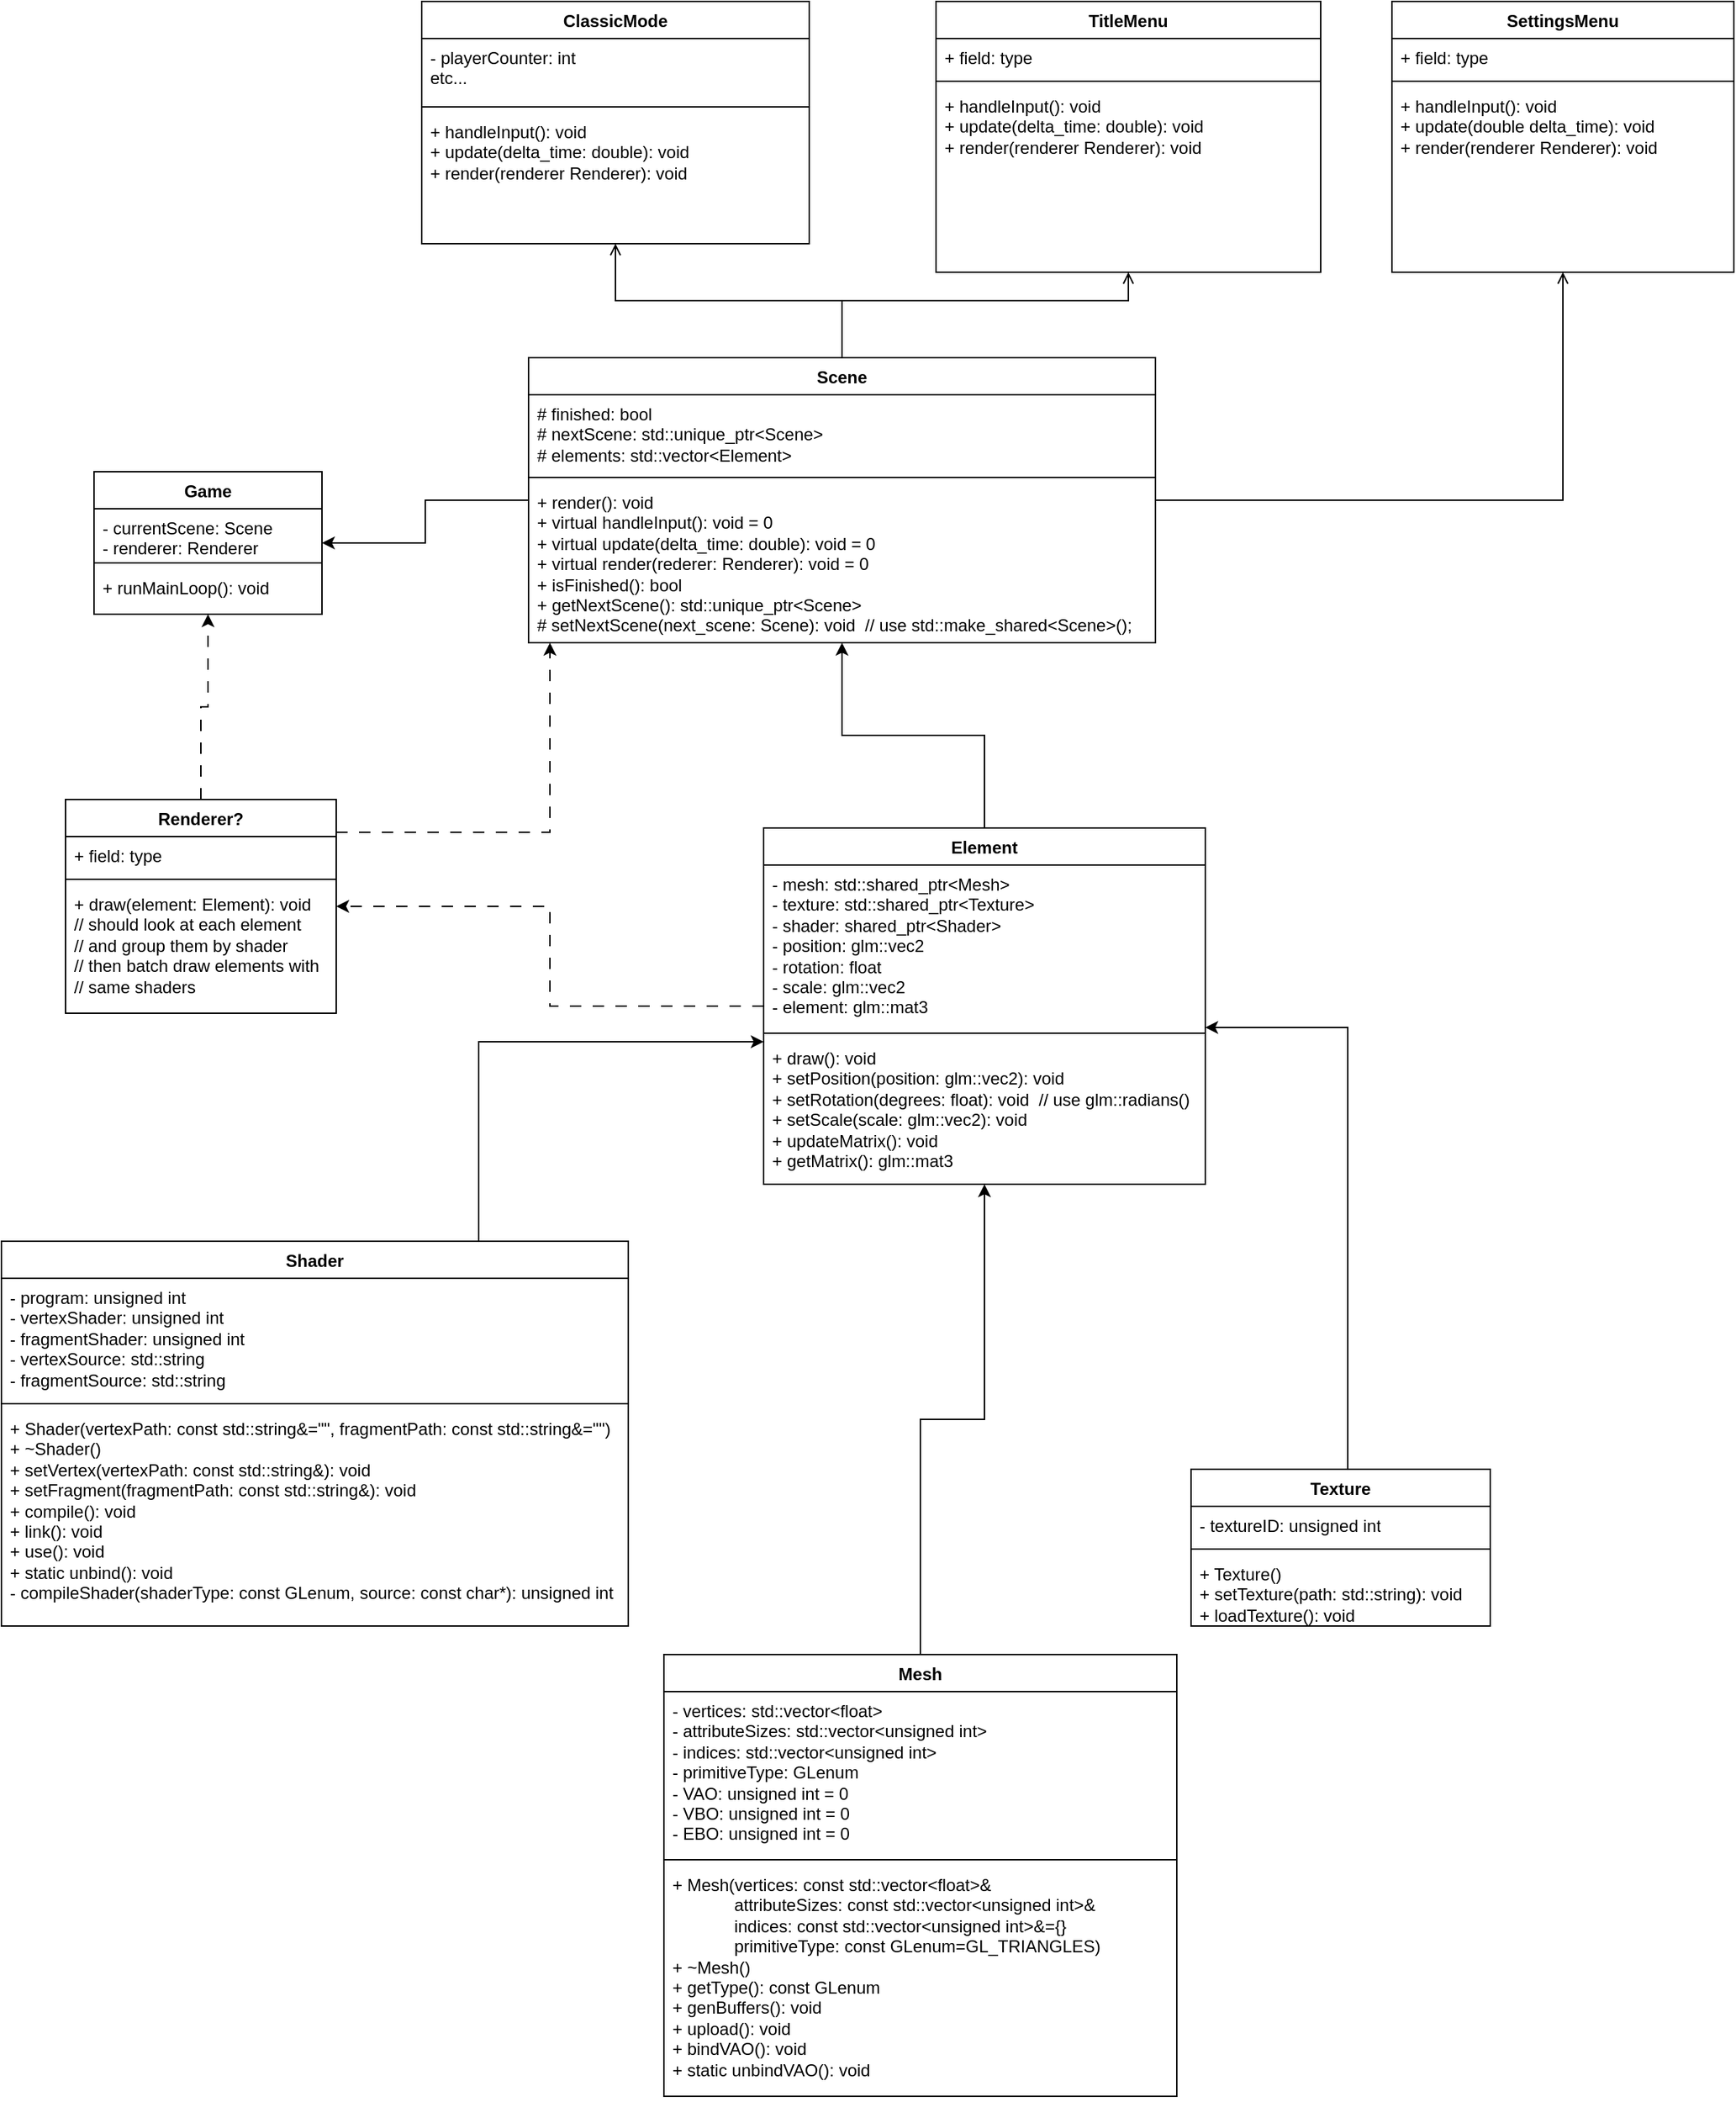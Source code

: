 <mxfile version="28.2.5">
  <diagram name="Page-1" id="FGV6vgqSfoxWxaIOB1Dc">
    <mxGraphModel dx="1237" dy="762" grid="1" gridSize="10" guides="1" tooltips="1" connect="1" arrows="1" fold="1" page="1" pageScale="2" pageWidth="850" pageHeight="1100" math="0" shadow="0">
      <root>
        <mxCell id="0" />
        <mxCell id="1" parent="0" />
        <mxCell id="nAhd79f9uSj6KgLun1zn-24" style="edgeStyle=orthogonalEdgeStyle;rounded=0;orthogonalLoop=1;jettySize=auto;html=1;" parent="1" source="0-tj1WhlATv3brFM4E0G-2" target="nAhd79f9uSj6KgLun1zn-31" edge="1">
          <mxGeometry relative="1" as="geometry">
            <mxPoint x="550.0" y="417" as="sourcePoint" />
          </mxGeometry>
        </mxCell>
        <mxCell id="nAhd79f9uSj6KgLun1zn-25" style="edgeStyle=orthogonalEdgeStyle;rounded=0;orthogonalLoop=1;jettySize=auto;html=1;endArrow=open;endFill=0;" parent="1" source="0-tj1WhlATv3brFM4E0G-2" target="nAhd79f9uSj6KgLun1zn-35" edge="1">
          <mxGeometry relative="1" as="geometry">
            <mxPoint x="860.0" y="417" as="sourcePoint" />
            <Array as="points">
              <mxPoint x="785" y="260" />
              <mxPoint x="986" y="260" />
            </Array>
          </mxGeometry>
        </mxCell>
        <mxCell id="nAhd79f9uSj6KgLun1zn-26" style="edgeStyle=orthogonalEdgeStyle;rounded=0;orthogonalLoop=1;jettySize=auto;html=1;endArrow=open;endFill=0;" parent="1" source="0-tj1WhlATv3brFM4E0G-2" target="nAhd79f9uSj6KgLun1zn-39" edge="1">
          <mxGeometry relative="1" as="geometry">
            <mxPoint x="705.0" y="434" as="sourcePoint" />
          </mxGeometry>
        </mxCell>
        <mxCell id="nAhd79f9uSj6KgLun1zn-27" style="edgeStyle=orthogonalEdgeStyle;rounded=0;orthogonalLoop=1;jettySize=auto;html=1;endArrow=open;endFill=0;" parent="1" source="0-tj1WhlATv3brFM4E0G-2" target="nAhd79f9uSj6KgLun1zn-43" edge="1">
          <mxGeometry relative="1" as="geometry">
            <mxPoint x="860.0" y="417" as="sourcePoint" />
          </mxGeometry>
        </mxCell>
        <mxCell id="nAhd79f9uSj6KgLun1zn-31" value="&lt;div&gt;Game&lt;/div&gt;" style="swimlane;fontStyle=1;align=center;verticalAlign=top;childLayout=stackLayout;horizontal=1;startSize=26;horizontalStack=0;resizeParent=1;resizeParentMax=0;resizeLast=0;collapsible=1;marginBottom=0;whiteSpace=wrap;html=1;" parent="1" vertex="1">
          <mxGeometry x="260" y="380" width="160" height="100" as="geometry" />
        </mxCell>
        <mxCell id="nAhd79f9uSj6KgLun1zn-32" value="- currentScene: Scene&lt;div&gt;- renderer: Renderer&lt;/div&gt;" style="text;strokeColor=none;fillColor=none;align=left;verticalAlign=top;spacingLeft=4;spacingRight=4;overflow=hidden;rotatable=0;points=[[0,0.5],[1,0.5]];portConstraint=eastwest;whiteSpace=wrap;html=1;" parent="nAhd79f9uSj6KgLun1zn-31" vertex="1">
          <mxGeometry y="26" width="160" height="34" as="geometry" />
        </mxCell>
        <mxCell id="nAhd79f9uSj6KgLun1zn-33" value="" style="line;strokeWidth=1;fillColor=none;align=left;verticalAlign=middle;spacingTop=-1;spacingLeft=3;spacingRight=3;rotatable=0;labelPosition=right;points=[];portConstraint=eastwest;strokeColor=inherit;" parent="nAhd79f9uSj6KgLun1zn-31" vertex="1">
          <mxGeometry y="60" width="160" height="8" as="geometry" />
        </mxCell>
        <mxCell id="nAhd79f9uSj6KgLun1zn-34" value="+ runMainLoop(): void" style="text;strokeColor=none;fillColor=none;align=left;verticalAlign=top;spacingLeft=4;spacingRight=4;overflow=hidden;rotatable=0;points=[[0,0.5],[1,0.5]];portConstraint=eastwest;whiteSpace=wrap;html=1;" parent="nAhd79f9uSj6KgLun1zn-31" vertex="1">
          <mxGeometry y="68" width="160" height="32" as="geometry" />
        </mxCell>
        <mxCell id="nAhd79f9uSj6KgLun1zn-35" value="TitleMenu" style="swimlane;fontStyle=1;align=center;verticalAlign=top;childLayout=stackLayout;horizontal=1;startSize=26;horizontalStack=0;resizeParent=1;resizeParentMax=0;resizeLast=0;collapsible=1;marginBottom=0;whiteSpace=wrap;html=1;" parent="1" vertex="1">
          <mxGeometry x="851" y="50" width="270" height="190" as="geometry" />
        </mxCell>
        <mxCell id="nAhd79f9uSj6KgLun1zn-36" value="+ field: type" style="text;strokeColor=none;fillColor=none;align=left;verticalAlign=top;spacingLeft=4;spacingRight=4;overflow=hidden;rotatable=0;points=[[0,0.5],[1,0.5]];portConstraint=eastwest;whiteSpace=wrap;html=1;" parent="nAhd79f9uSj6KgLun1zn-35" vertex="1">
          <mxGeometry y="26" width="270" height="26" as="geometry" />
        </mxCell>
        <mxCell id="nAhd79f9uSj6KgLun1zn-37" value="" style="line;strokeWidth=1;fillColor=none;align=left;verticalAlign=middle;spacingTop=-1;spacingLeft=3;spacingRight=3;rotatable=0;labelPosition=right;points=[];portConstraint=eastwest;strokeColor=inherit;" parent="nAhd79f9uSj6KgLun1zn-35" vertex="1">
          <mxGeometry y="52" width="270" height="8" as="geometry" />
        </mxCell>
        <mxCell id="nAhd79f9uSj6KgLun1zn-38" value="+ handleInput(): void&lt;div&gt;+ update(delta_time: double): void&lt;/div&gt;&lt;div&gt;+ render(renderer Renderer): void&lt;/div&gt;" style="text;strokeColor=none;fillColor=none;align=left;verticalAlign=top;spacingLeft=4;spacingRight=4;overflow=hidden;rotatable=0;points=[[0,0.5],[1,0.5]];portConstraint=eastwest;whiteSpace=wrap;html=1;" parent="nAhd79f9uSj6KgLun1zn-35" vertex="1">
          <mxGeometry y="60" width="270" height="130" as="geometry" />
        </mxCell>
        <mxCell id="nAhd79f9uSj6KgLun1zn-39" value="ClassicMode" style="swimlane;fontStyle=1;align=center;verticalAlign=top;childLayout=stackLayout;horizontal=1;startSize=26;horizontalStack=0;resizeParent=1;resizeParentMax=0;resizeLast=0;collapsible=1;marginBottom=0;whiteSpace=wrap;html=1;" parent="1" vertex="1">
          <mxGeometry x="490" y="50" width="272" height="170" as="geometry" />
        </mxCell>
        <mxCell id="nAhd79f9uSj6KgLun1zn-40" value="- playerCounter: int&amp;nbsp;&lt;div&gt;etc...&lt;/div&gt;" style="text;strokeColor=none;fillColor=none;align=left;verticalAlign=top;spacingLeft=4;spacingRight=4;overflow=hidden;rotatable=0;points=[[0,0.5],[1,0.5]];portConstraint=eastwest;whiteSpace=wrap;html=1;" parent="nAhd79f9uSj6KgLun1zn-39" vertex="1">
          <mxGeometry y="26" width="272" height="44" as="geometry" />
        </mxCell>
        <mxCell id="nAhd79f9uSj6KgLun1zn-41" value="" style="line;strokeWidth=1;fillColor=none;align=left;verticalAlign=middle;spacingTop=-1;spacingLeft=3;spacingRight=3;rotatable=0;labelPosition=right;points=[];portConstraint=eastwest;strokeColor=inherit;" parent="nAhd79f9uSj6KgLun1zn-39" vertex="1">
          <mxGeometry y="70" width="272" height="8" as="geometry" />
        </mxCell>
        <mxCell id="nAhd79f9uSj6KgLun1zn-42" value="+ handleInput(): void&lt;div&gt;+ update(delta_time: double): void&lt;/div&gt;&lt;div&gt;+ render(renderer Renderer): void&lt;br&gt;&lt;/div&gt;" style="text;strokeColor=none;fillColor=none;align=left;verticalAlign=top;spacingLeft=4;spacingRight=4;overflow=hidden;rotatable=0;points=[[0,0.5],[1,0.5]];portConstraint=eastwest;whiteSpace=wrap;html=1;" parent="nAhd79f9uSj6KgLun1zn-39" vertex="1">
          <mxGeometry y="78" width="272" height="92" as="geometry" />
        </mxCell>
        <mxCell id="nAhd79f9uSj6KgLun1zn-43" value="SettingsMenu" style="swimlane;fontStyle=1;align=center;verticalAlign=top;childLayout=stackLayout;horizontal=1;startSize=26;horizontalStack=0;resizeParent=1;resizeParentMax=0;resizeLast=0;collapsible=1;marginBottom=0;whiteSpace=wrap;html=1;" parent="1" vertex="1">
          <mxGeometry x="1171" y="50" width="240" height="190" as="geometry" />
        </mxCell>
        <mxCell id="nAhd79f9uSj6KgLun1zn-44" value="+ field: type" style="text;strokeColor=none;fillColor=none;align=left;verticalAlign=top;spacingLeft=4;spacingRight=4;overflow=hidden;rotatable=0;points=[[0,0.5],[1,0.5]];portConstraint=eastwest;whiteSpace=wrap;html=1;" parent="nAhd79f9uSj6KgLun1zn-43" vertex="1">
          <mxGeometry y="26" width="240" height="26" as="geometry" />
        </mxCell>
        <mxCell id="nAhd79f9uSj6KgLun1zn-45" value="" style="line;strokeWidth=1;fillColor=none;align=left;verticalAlign=middle;spacingTop=-1;spacingLeft=3;spacingRight=3;rotatable=0;labelPosition=right;points=[];portConstraint=eastwest;strokeColor=inherit;" parent="nAhd79f9uSj6KgLun1zn-43" vertex="1">
          <mxGeometry y="52" width="240" height="8" as="geometry" />
        </mxCell>
        <mxCell id="nAhd79f9uSj6KgLun1zn-46" value="+ handleInput(): void&lt;div&gt;+ update(double delta_time): void&lt;/div&gt;&lt;div&gt;+ render(renderer Renderer): void&lt;/div&gt;" style="text;strokeColor=none;fillColor=none;align=left;verticalAlign=top;spacingLeft=4;spacingRight=4;overflow=hidden;rotatable=0;points=[[0,0.5],[1,0.5]];portConstraint=eastwest;whiteSpace=wrap;html=1;" parent="nAhd79f9uSj6KgLun1zn-43" vertex="1">
          <mxGeometry y="60" width="240" height="130" as="geometry" />
        </mxCell>
        <mxCell id="XD_9YJwZ4juTtrg6oqWc-16" style="edgeStyle=orthogonalEdgeStyle;rounded=0;orthogonalLoop=1;jettySize=auto;html=1;" parent="1" source="T8Ft-jYD-zRcywxO-IXU-1" target="XD_9YJwZ4juTtrg6oqWc-12" edge="1">
          <mxGeometry relative="1" as="geometry">
            <Array as="points">
              <mxPoint x="530" y="780" />
            </Array>
          </mxGeometry>
        </mxCell>
        <mxCell id="T8Ft-jYD-zRcywxO-IXU-1" value="Shader&lt;div&gt;&lt;br&gt;&lt;/div&gt;" style="swimlane;fontStyle=1;align=center;verticalAlign=top;childLayout=stackLayout;horizontal=1;startSize=26;horizontalStack=0;resizeParent=1;resizeParentMax=0;resizeLast=0;collapsible=1;marginBottom=0;whiteSpace=wrap;html=1;" parent="1" vertex="1">
          <mxGeometry x="195" y="920" width="440" height="270" as="geometry" />
        </mxCell>
        <mxCell id="T8Ft-jYD-zRcywxO-IXU-2" value="&lt;div&gt;- program: unsigned int&lt;/div&gt;&lt;div&gt;- vertexShader: unsigned int&lt;/div&gt;&lt;div&gt;- fragmentShader: unsigned int&lt;/div&gt;- vertexSource: std::string&lt;div&gt;- fragmentSource: std::string&lt;/div&gt;" style="text;strokeColor=none;fillColor=none;align=left;verticalAlign=top;spacingLeft=4;spacingRight=4;overflow=hidden;rotatable=0;points=[[0,0.5],[1,0.5]];portConstraint=eastwest;whiteSpace=wrap;html=1;" parent="T8Ft-jYD-zRcywxO-IXU-1" vertex="1">
          <mxGeometry y="26" width="440" height="84" as="geometry" />
        </mxCell>
        <mxCell id="T8Ft-jYD-zRcywxO-IXU-3" value="" style="line;strokeWidth=1;fillColor=none;align=left;verticalAlign=middle;spacingTop=-1;spacingLeft=3;spacingRight=3;rotatable=0;labelPosition=right;points=[];portConstraint=eastwest;strokeColor=inherit;" parent="T8Ft-jYD-zRcywxO-IXU-1" vertex="1">
          <mxGeometry y="110" width="440" height="8" as="geometry" />
        </mxCell>
        <mxCell id="T8Ft-jYD-zRcywxO-IXU-4" value="&lt;div&gt;+ Shader(vertexPath: const std::string&amp;amp;=&quot;&quot;, fragmentPath: const std::string&amp;amp;=&quot;&quot;)&lt;/div&gt;&lt;div&gt;+ ~Shader()&lt;/div&gt;&lt;div&gt;+ setVertex(vertexPath: const std::string&amp;amp;): void&lt;/div&gt;&lt;div&gt;+ setFragment(fragmentPath: const std::string&amp;amp;): void&lt;/div&gt;&lt;div&gt;+ compile(): void&lt;/div&gt;&lt;div&gt;+ link(): void&lt;/div&gt;&lt;div&gt;+ use(): void&lt;/div&gt;&lt;div&gt;+ static unbind(): void&lt;/div&gt;&lt;div&gt;- compileShader(shaderType: const GLenum, source: const char*): unsigned int&lt;/div&gt;" style="text;strokeColor=none;fillColor=none;align=left;verticalAlign=top;spacingLeft=4;spacingRight=4;overflow=hidden;rotatable=0;points=[[0,0.5],[1,0.5]];portConstraint=eastwest;whiteSpace=wrap;html=1;" parent="T8Ft-jYD-zRcywxO-IXU-1" vertex="1">
          <mxGeometry y="118" width="440" height="152" as="geometry" />
        </mxCell>
        <mxCell id="0-tj1WhlATv3brFM4E0G-2" value="Scene" style="swimlane;fontStyle=1;align=center;verticalAlign=top;childLayout=stackLayout;horizontal=1;startSize=26;horizontalStack=0;resizeParent=1;resizeParentMax=0;resizeLast=0;collapsible=1;marginBottom=0;whiteSpace=wrap;html=1;" parent="1" vertex="1">
          <mxGeometry x="565" y="300" width="440" height="200" as="geometry" />
        </mxCell>
        <mxCell id="0-tj1WhlATv3brFM4E0G-3" value="# finished: bool&lt;div&gt;# nextScene: std::unique_ptr&amp;lt;Scene&amp;gt;&lt;/div&gt;&lt;div&gt;# elements: std::vector&amp;lt;Element&amp;gt;&lt;/div&gt;" style="text;strokeColor=none;fillColor=none;align=left;verticalAlign=top;spacingLeft=4;spacingRight=4;overflow=hidden;rotatable=0;points=[[0,0.5],[1,0.5]];portConstraint=eastwest;whiteSpace=wrap;html=1;" parent="0-tj1WhlATv3brFM4E0G-2" vertex="1">
          <mxGeometry y="26" width="440" height="54" as="geometry" />
        </mxCell>
        <mxCell id="0-tj1WhlATv3brFM4E0G-4" value="" style="line;strokeWidth=1;fillColor=none;align=left;verticalAlign=middle;spacingTop=-1;spacingLeft=3;spacingRight=3;rotatable=0;labelPosition=right;points=[];portConstraint=eastwest;strokeColor=inherit;" parent="0-tj1WhlATv3brFM4E0G-2" vertex="1">
          <mxGeometry y="80" width="440" height="8" as="geometry" />
        </mxCell>
        <mxCell id="0-tj1WhlATv3brFM4E0G-5" value="&lt;div&gt;+ render(): void&lt;/div&gt;+ virtual handleInput(): void = 0&lt;div&gt;+ virtual update(delta_time: double): void = 0&lt;/div&gt;&lt;div&gt;+ virtual render(rederer: Renderer): void = 0&lt;/div&gt;&lt;div&gt;+ isFinished(): bool&lt;/div&gt;&lt;div&gt;+ getNextScene(): std::unique_ptr&amp;lt;Scene&amp;gt;&lt;/div&gt;&lt;div&gt;# setNextScene(next_scene: Scene): void&amp;nbsp; // use std::make_shared&amp;lt;Scene&amp;gt;();&lt;/div&gt;" style="text;strokeColor=none;fillColor=none;align=left;verticalAlign=top;spacingLeft=4;spacingRight=4;overflow=hidden;rotatable=0;points=[[0,0.5],[1,0.5]];portConstraint=eastwest;whiteSpace=wrap;html=1;" parent="0-tj1WhlATv3brFM4E0G-2" vertex="1">
          <mxGeometry y="88" width="440" height="112" as="geometry" />
        </mxCell>
        <mxCell id="XD_9YJwZ4juTtrg6oqWc-17" style="edgeStyle=orthogonalEdgeStyle;rounded=0;orthogonalLoop=1;jettySize=auto;html=1;" parent="1" source="XD_9YJwZ4juTtrg6oqWc-3" target="XD_9YJwZ4juTtrg6oqWc-12" edge="1">
          <mxGeometry relative="1" as="geometry" />
        </mxCell>
        <mxCell id="XD_9YJwZ4juTtrg6oqWc-3" value="Mesh" style="swimlane;fontStyle=1;align=center;verticalAlign=top;childLayout=stackLayout;horizontal=1;startSize=26;horizontalStack=0;resizeParent=1;resizeParentMax=0;resizeLast=0;collapsible=1;marginBottom=0;whiteSpace=wrap;html=1;" parent="1" vertex="1">
          <mxGeometry x="660" y="1210" width="360" height="310" as="geometry" />
        </mxCell>
        <mxCell id="XD_9YJwZ4juTtrg6oqWc-4" value="&lt;div&gt;&lt;span style=&quot;background-color: transparent; color: light-dark(rgb(0, 0, 0), rgb(255, 255, 255));&quot;&gt;- vertices: std::vector&amp;lt;float&amp;gt;&lt;/span&gt;&lt;/div&gt;&lt;div&gt;- attributeSizes: std::vector&amp;lt;unsigned int&amp;gt;&lt;/div&gt;&lt;div&gt;- indices: std::vector&amp;lt;unsigned int&amp;gt;&lt;/div&gt;&lt;div&gt;- primitiveType: GLenum&lt;/div&gt;&lt;div&gt;&lt;span style=&quot;background-color: transparent; color: light-dark(rgb(0, 0, 0), rgb(255, 255, 255));&quot;&gt;- VAO: unsigned int = 0&lt;/span&gt;&lt;/div&gt;- VBO: unsigned int = 0&lt;div&gt;- EBO: unsigned int = 0&lt;/div&gt;" style="text;strokeColor=none;fillColor=none;align=left;verticalAlign=top;spacingLeft=4;spacingRight=4;overflow=hidden;rotatable=0;points=[[0,0.5],[1,0.5]];portConstraint=eastwest;whiteSpace=wrap;html=1;" parent="XD_9YJwZ4juTtrg6oqWc-3" vertex="1">
          <mxGeometry y="26" width="360" height="114" as="geometry" />
        </mxCell>
        <mxCell id="XD_9YJwZ4juTtrg6oqWc-5" value="" style="line;strokeWidth=1;fillColor=none;align=left;verticalAlign=middle;spacingTop=-1;spacingLeft=3;spacingRight=3;rotatable=0;labelPosition=right;points=[];portConstraint=eastwest;strokeColor=inherit;" parent="XD_9YJwZ4juTtrg6oqWc-3" vertex="1">
          <mxGeometry y="140" width="360" height="8" as="geometry" />
        </mxCell>
        <mxCell id="XD_9YJwZ4juTtrg6oqWc-6" value="+ Mesh(vertices: const std::vector&amp;lt;float&amp;gt;&amp;amp;&lt;div&gt;&lt;span style=&quot;background-color: transparent; color: light-dark(rgb(0, 0, 0), rgb(255, 255, 255));&quot;&gt;&amp;nbsp; &amp;nbsp; &amp;nbsp; &amp;nbsp; &amp;nbsp; &amp;nbsp; &amp;nbsp;attributeSizes: const std::vector&amp;lt;unsigned int&amp;gt;&amp;amp;&lt;/span&gt;&lt;/div&gt;&lt;div&gt;&lt;span style=&quot;background-color: transparent; color: light-dark(rgb(0, 0, 0), rgb(255, 255, 255));&quot;&gt;&amp;nbsp; &amp;nbsp; &amp;nbsp; &amp;nbsp; &amp;nbsp; &amp;nbsp; &amp;nbsp;indices: const std::vector&amp;lt;unsigned int&amp;gt;&amp;amp;={}&lt;/span&gt;&lt;/div&gt;&lt;div&gt;&lt;span style=&quot;background-color: transparent; color: light-dark(rgb(0, 0, 0), rgb(255, 255, 255));&quot;&gt;&amp;nbsp; &amp;nbsp; &amp;nbsp; &amp;nbsp; &amp;nbsp; &amp;nbsp; &amp;nbsp;primitiveType: const GLenum=GL_TRIANGLES)&lt;/span&gt;&lt;/div&gt;&lt;div&gt;+ ~Mesh()&lt;/div&gt;&lt;div&gt;+ getType(): const GLenum&lt;/div&gt;&lt;div&gt;+ genBuffers(): void&lt;/div&gt;&lt;div&gt;+ upload(): void&lt;/div&gt;&lt;div&gt;+ bindVAO(): void&lt;/div&gt;&lt;div&gt;+ static unbindVAO(): void&lt;/div&gt;" style="text;strokeColor=none;fillColor=none;align=left;verticalAlign=top;spacingLeft=4;spacingRight=4;overflow=hidden;rotatable=0;points=[[0,0.5],[1,0.5]];portConstraint=eastwest;whiteSpace=wrap;html=1;" parent="XD_9YJwZ4juTtrg6oqWc-3" vertex="1">
          <mxGeometry y="148" width="360" height="162" as="geometry" />
        </mxCell>
        <mxCell id="XD_9YJwZ4juTtrg6oqWc-18" style="edgeStyle=orthogonalEdgeStyle;rounded=0;orthogonalLoop=1;jettySize=auto;html=1;" parent="1" source="XD_9YJwZ4juTtrg6oqWc-8" target="XD_9YJwZ4juTtrg6oqWc-12" edge="1">
          <mxGeometry relative="1" as="geometry">
            <Array as="points">
              <mxPoint x="1140" y="770" />
            </Array>
          </mxGeometry>
        </mxCell>
        <mxCell id="XD_9YJwZ4juTtrg6oqWc-8" value="Texture" style="swimlane;fontStyle=1;align=center;verticalAlign=top;childLayout=stackLayout;horizontal=1;startSize=26;horizontalStack=0;resizeParent=1;resizeParentMax=0;resizeLast=0;collapsible=1;marginBottom=0;whiteSpace=wrap;html=1;" parent="1" vertex="1">
          <mxGeometry x="1030" y="1080" width="210" height="110" as="geometry" />
        </mxCell>
        <mxCell id="XD_9YJwZ4juTtrg6oqWc-9" value="- textureID: unsigned int" style="text;strokeColor=none;fillColor=none;align=left;verticalAlign=top;spacingLeft=4;spacingRight=4;overflow=hidden;rotatable=0;points=[[0,0.5],[1,0.5]];portConstraint=eastwest;whiteSpace=wrap;html=1;" parent="XD_9YJwZ4juTtrg6oqWc-8" vertex="1">
          <mxGeometry y="26" width="210" height="26" as="geometry" />
        </mxCell>
        <mxCell id="XD_9YJwZ4juTtrg6oqWc-10" value="" style="line;strokeWidth=1;fillColor=none;align=left;verticalAlign=middle;spacingTop=-1;spacingLeft=3;spacingRight=3;rotatable=0;labelPosition=right;points=[];portConstraint=eastwest;strokeColor=inherit;" parent="XD_9YJwZ4juTtrg6oqWc-8" vertex="1">
          <mxGeometry y="52" width="210" height="8" as="geometry" />
        </mxCell>
        <mxCell id="XD_9YJwZ4juTtrg6oqWc-11" value="&lt;div&gt;+ Texture()&lt;/div&gt;+ setTexture(path: std::string): void&lt;div&gt;+ loadTexture(): void&lt;/div&gt;" style="text;strokeColor=none;fillColor=none;align=left;verticalAlign=top;spacingLeft=4;spacingRight=4;overflow=hidden;rotatable=0;points=[[0,0.5],[1,0.5]];portConstraint=eastwest;whiteSpace=wrap;html=1;" parent="XD_9YJwZ4juTtrg6oqWc-8" vertex="1">
          <mxGeometry y="60" width="210" height="50" as="geometry" />
        </mxCell>
        <mxCell id="swjtOTRfwsPQYgL70EdY-2" style="edgeStyle=orthogonalEdgeStyle;rounded=0;orthogonalLoop=1;jettySize=auto;html=1;" parent="1" source="XD_9YJwZ4juTtrg6oqWc-12" target="0-tj1WhlATv3brFM4E0G-2" edge="1">
          <mxGeometry relative="1" as="geometry" />
        </mxCell>
        <mxCell id="swjtOTRfwsPQYgL70EdY-6" style="edgeStyle=orthogonalEdgeStyle;rounded=0;orthogonalLoop=1;jettySize=auto;html=1;dashed=1;dashPattern=8 8;" parent="1" source="XD_9YJwZ4juTtrg6oqWc-12" target="XD_9YJwZ4juTtrg6oqWc-19" edge="1">
          <mxGeometry relative="1" as="geometry" />
        </mxCell>
        <mxCell id="XD_9YJwZ4juTtrg6oqWc-12" value="Element" style="swimlane;fontStyle=1;align=center;verticalAlign=top;childLayout=stackLayout;horizontal=1;startSize=26;horizontalStack=0;resizeParent=1;resizeParentMax=0;resizeLast=0;collapsible=1;marginBottom=0;whiteSpace=wrap;html=1;" parent="1" vertex="1">
          <mxGeometry x="730" y="630" width="310" height="250" as="geometry" />
        </mxCell>
        <mxCell id="XD_9YJwZ4juTtrg6oqWc-13" value="- mesh: std::shared_ptr&amp;lt;Mesh&amp;gt;&lt;div&gt;- texture: std::shared_ptr&amp;lt;Texture&amp;gt;&lt;/div&gt;&lt;div&gt;- shader: shared_ptr&amp;lt;Shader&amp;gt;&lt;/div&gt;&lt;div&gt;- position: glm::vec2&lt;/div&gt;&lt;div&gt;- rotation: float&amp;nbsp;&amp;nbsp;&lt;/div&gt;&lt;div&gt;- scale: glm::vec2&lt;/div&gt;&lt;div&gt;- element: glm::mat3&lt;/div&gt;" style="text;strokeColor=none;fillColor=none;align=left;verticalAlign=top;spacingLeft=4;spacingRight=4;overflow=hidden;rotatable=0;points=[[0,0.5],[1,0.5]];portConstraint=eastwest;whiteSpace=wrap;html=1;" parent="XD_9YJwZ4juTtrg6oqWc-12" vertex="1">
          <mxGeometry y="26" width="310" height="114" as="geometry" />
        </mxCell>
        <mxCell id="XD_9YJwZ4juTtrg6oqWc-14" value="" style="line;strokeWidth=1;fillColor=none;align=left;verticalAlign=middle;spacingTop=-1;spacingLeft=3;spacingRight=3;rotatable=0;labelPosition=right;points=[];portConstraint=eastwest;strokeColor=inherit;" parent="XD_9YJwZ4juTtrg6oqWc-12" vertex="1">
          <mxGeometry y="140" width="310" height="8" as="geometry" />
        </mxCell>
        <mxCell id="XD_9YJwZ4juTtrg6oqWc-15" value="&lt;div&gt;&lt;span style=&quot;background-color: transparent; color: light-dark(rgb(0, 0, 0), rgb(255, 255, 255));&quot;&gt;+ draw(): void&lt;/span&gt;&lt;/div&gt;&lt;div&gt;&lt;span style=&quot;background-color: transparent; color: light-dark(rgb(0, 0, 0), rgb(255, 255, 255));&quot;&gt;+ setPosition(position: glm::vec2): void&lt;/span&gt;&lt;/div&gt;&lt;div&gt;+ setRotation(degrees: float): void&amp;nbsp;&amp;nbsp;&lt;span style=&quot;background-color: transparent; color: light-dark(rgb(0, 0, 0), rgb(255, 255, 255));&quot;&gt;// use glm::radians()&lt;/span&gt;&lt;/div&gt;&lt;div&gt;+ setScale(scale: glm::vec2): void&lt;/div&gt;+ updateMatrix(): void&lt;div&gt;+ getMatrix(): glm::mat3&lt;/div&gt;" style="text;strokeColor=none;fillColor=none;align=left;verticalAlign=top;spacingLeft=4;spacingRight=4;overflow=hidden;rotatable=0;points=[[0,0.5],[1,0.5]];portConstraint=eastwest;whiteSpace=wrap;html=1;" parent="XD_9YJwZ4juTtrg6oqWc-12" vertex="1">
          <mxGeometry y="148" width="310" height="102" as="geometry" />
        </mxCell>
        <mxCell id="4OJZKJGqhobgsFXIjQHi-1" style="edgeStyle=orthogonalEdgeStyle;rounded=0;orthogonalLoop=1;jettySize=auto;html=1;dashed=1;dashPattern=8 8;" parent="1" source="XD_9YJwZ4juTtrg6oqWc-19" target="nAhd79f9uSj6KgLun1zn-31" edge="1">
          <mxGeometry relative="1" as="geometry" />
        </mxCell>
        <mxCell id="lYI4Msy7j0Pk4nTyVZNz-3" style="edgeStyle=orthogonalEdgeStyle;rounded=0;orthogonalLoop=1;jettySize=auto;html=1;dashed=1;dashPattern=8 8;" parent="1" source="XD_9YJwZ4juTtrg6oqWc-19" target="0-tj1WhlATv3brFM4E0G-2" edge="1">
          <mxGeometry relative="1" as="geometry">
            <Array as="points">
              <mxPoint x="580" y="633" />
            </Array>
          </mxGeometry>
        </mxCell>
        <mxCell id="XD_9YJwZ4juTtrg6oqWc-19" value="Renderer?" style="swimlane;fontStyle=1;align=center;verticalAlign=top;childLayout=stackLayout;horizontal=1;startSize=26;horizontalStack=0;resizeParent=1;resizeParentMax=0;resizeLast=0;collapsible=1;marginBottom=0;whiteSpace=wrap;html=1;" parent="1" vertex="1">
          <mxGeometry x="240" y="610" width="190" height="150" as="geometry" />
        </mxCell>
        <mxCell id="XD_9YJwZ4juTtrg6oqWc-20" value="+ field: type" style="text;strokeColor=none;fillColor=none;align=left;verticalAlign=top;spacingLeft=4;spacingRight=4;overflow=hidden;rotatable=0;points=[[0,0.5],[1,0.5]];portConstraint=eastwest;whiteSpace=wrap;html=1;" parent="XD_9YJwZ4juTtrg6oqWc-19" vertex="1">
          <mxGeometry y="26" width="190" height="26" as="geometry" />
        </mxCell>
        <mxCell id="XD_9YJwZ4juTtrg6oqWc-21" value="" style="line;strokeWidth=1;fillColor=none;align=left;verticalAlign=middle;spacingTop=-1;spacingLeft=3;spacingRight=3;rotatable=0;labelPosition=right;points=[];portConstraint=eastwest;strokeColor=inherit;" parent="XD_9YJwZ4juTtrg6oqWc-19" vertex="1">
          <mxGeometry y="52" width="190" height="8" as="geometry" />
        </mxCell>
        <mxCell id="XD_9YJwZ4juTtrg6oqWc-22" value="+ draw(element: Element): void&lt;div&gt;// should look at each element&amp;nbsp;&lt;/div&gt;&lt;div&gt;// and group them by shader&lt;/div&gt;&lt;div&gt;// then batch draw elements with&lt;/div&gt;&lt;div&gt;// same shaders&lt;/div&gt;" style="text;strokeColor=none;fillColor=none;align=left;verticalAlign=top;spacingLeft=4;spacingRight=4;overflow=hidden;rotatable=0;points=[[0,0.5],[1,0.5]];portConstraint=eastwest;whiteSpace=wrap;html=1;" parent="XD_9YJwZ4juTtrg6oqWc-19" vertex="1">
          <mxGeometry y="60" width="190" height="90" as="geometry" />
        </mxCell>
      </root>
    </mxGraphModel>
  </diagram>
</mxfile>
